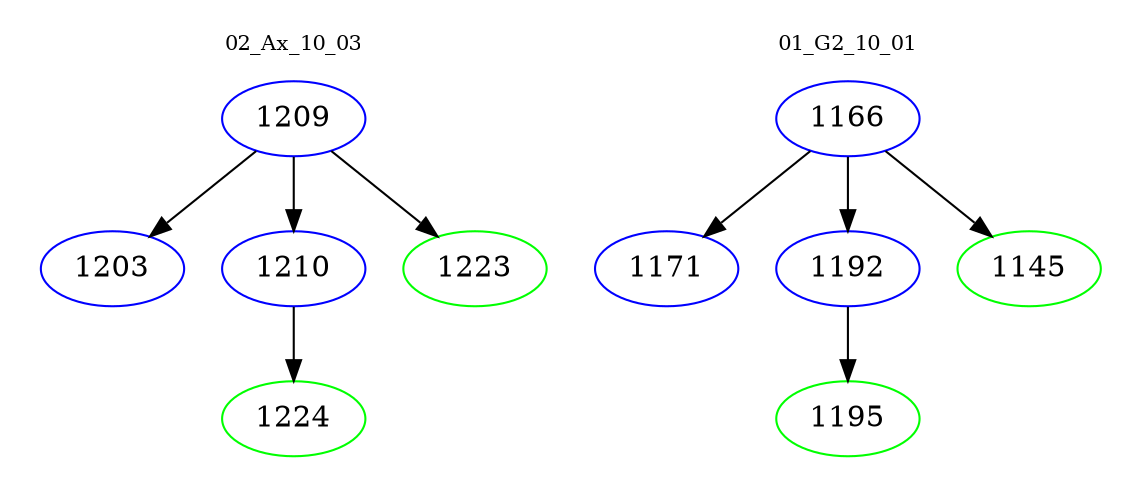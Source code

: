 digraph{
subgraph cluster_0 {
color = white
label = "02_Ax_10_03";
fontsize=10;
T0_1209 [label="1209", color="blue"]
T0_1209 -> T0_1203 [color="black"]
T0_1203 [label="1203", color="blue"]
T0_1209 -> T0_1210 [color="black"]
T0_1210 [label="1210", color="blue"]
T0_1210 -> T0_1224 [color="black"]
T0_1224 [label="1224", color="green"]
T0_1209 -> T0_1223 [color="black"]
T0_1223 [label="1223", color="green"]
}
subgraph cluster_1 {
color = white
label = "01_G2_10_01";
fontsize=10;
T1_1166 [label="1166", color="blue"]
T1_1166 -> T1_1171 [color="black"]
T1_1171 [label="1171", color="blue"]
T1_1166 -> T1_1192 [color="black"]
T1_1192 [label="1192", color="blue"]
T1_1192 -> T1_1195 [color="black"]
T1_1195 [label="1195", color="green"]
T1_1166 -> T1_1145 [color="black"]
T1_1145 [label="1145", color="green"]
}
}
